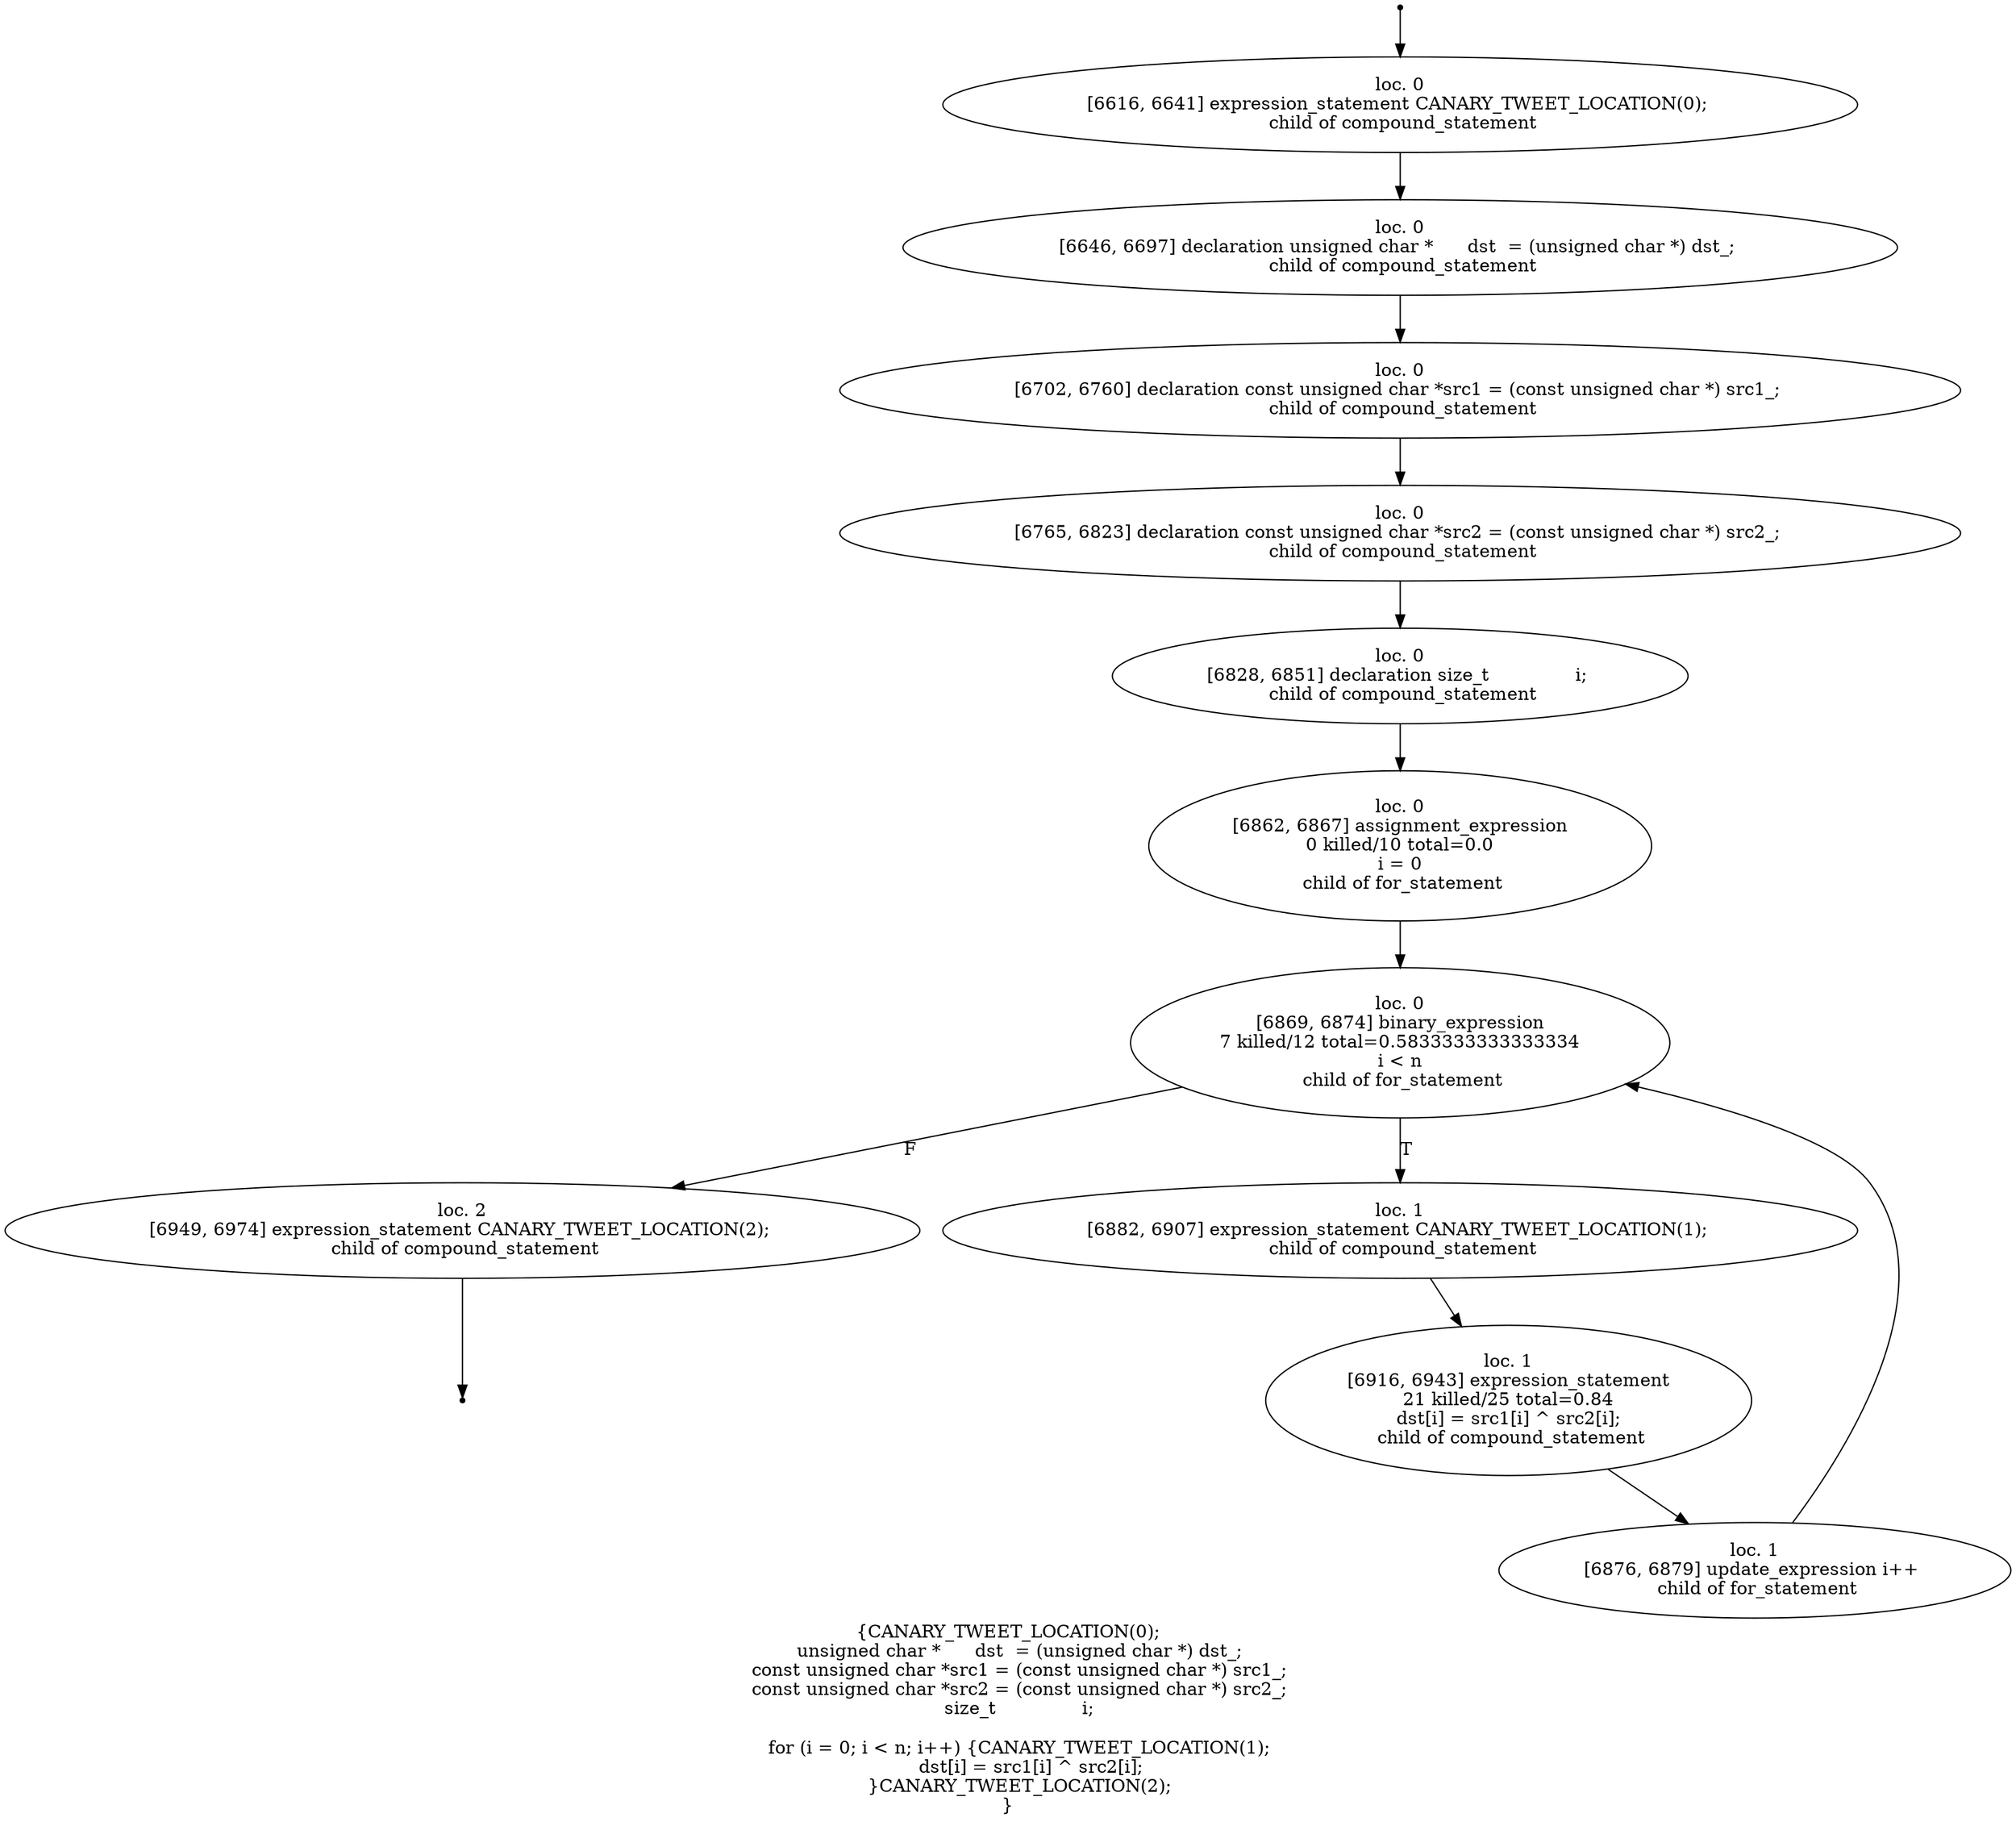 digraph mem_xor2_15 {
	initial [shape=point]
	initial -> "loc. 0
[6616, 6641] expression_statement CANARY_TWEET_LOCATION(0); 
 child of compound_statement"
	final [shape=point]
	"loc. 2
[6949, 6974] expression_statement CANARY_TWEET_LOCATION(2); 
 child of compound_statement" -> final
	"loc. 0
[6616, 6641] expression_statement CANARY_TWEET_LOCATION(0); 
 child of compound_statement"
	"loc. 0
[6616, 6641] expression_statement CANARY_TWEET_LOCATION(0); 
 child of compound_statement" -> "loc. 0
[6646, 6697] declaration unsigned char *      dst  = (unsigned char *) dst_; 
 child of compound_statement"
	"loc. 0
[6646, 6697] declaration unsigned char *      dst  = (unsigned char *) dst_; 
 child of compound_statement"
	"loc. 0
[6646, 6697] declaration unsigned char *      dst  = (unsigned char *) dst_; 
 child of compound_statement" -> "loc. 0
[6702, 6760] declaration const unsigned char *src1 = (const unsigned char *) src1_; 
 child of compound_statement"
	"loc. 0
[6702, 6760] declaration const unsigned char *src1 = (const unsigned char *) src1_; 
 child of compound_statement"
	"loc. 0
[6702, 6760] declaration const unsigned char *src1 = (const unsigned char *) src1_; 
 child of compound_statement" -> "loc. 0
[6765, 6823] declaration const unsigned char *src2 = (const unsigned char *) src2_; 
 child of compound_statement"
	"loc. 0
[6765, 6823] declaration const unsigned char *src2 = (const unsigned char *) src2_; 
 child of compound_statement"
	"loc. 0
[6765, 6823] declaration const unsigned char *src2 = (const unsigned char *) src2_; 
 child of compound_statement" -> "loc. 0
[6828, 6851] declaration size_t               i; 
 child of compound_statement"
	"loc. 0
[6828, 6851] declaration size_t               i; 
 child of compound_statement"
	"loc. 0
[6828, 6851] declaration size_t               i; 
 child of compound_statement" -> "loc. 0
[6862, 6867] assignment_expression
0 killed/10 total=0.0
 i = 0 
 child of for_statement"
	"loc. 0
[6862, 6867] assignment_expression
0 killed/10 total=0.0
 i = 0 
 child of for_statement"
	"loc. 0
[6862, 6867] assignment_expression
0 killed/10 total=0.0
 i = 0 
 child of for_statement" -> "loc. 0
[6869, 6874] binary_expression
7 killed/12 total=0.5833333333333334
 i < n 
 child of for_statement"
	"loc. 0
[6869, 6874] binary_expression
7 killed/12 total=0.5833333333333334
 i < n 
 child of for_statement"
	"loc. 0
[6869, 6874] binary_expression
7 killed/12 total=0.5833333333333334
 i < n 
 child of for_statement" -> "loc. 1
[6882, 6907] expression_statement CANARY_TWEET_LOCATION(1); 
 child of compound_statement" [label=T]
	"loc. 0
[6869, 6874] binary_expression
7 killed/12 total=0.5833333333333334
 i < n 
 child of for_statement" -> "loc. 2
[6949, 6974] expression_statement CANARY_TWEET_LOCATION(2); 
 child of compound_statement" [label=F]
	"loc. 1
[6882, 6907] expression_statement CANARY_TWEET_LOCATION(1); 
 child of compound_statement"
	"loc. 1
[6882, 6907] expression_statement CANARY_TWEET_LOCATION(1); 
 child of compound_statement" -> "loc. 1
[6916, 6943] expression_statement
21 killed/25 total=0.84
 dst[i] = src1[i] ^ src2[i]; 
 child of compound_statement"
	"loc. 2
[6949, 6974] expression_statement CANARY_TWEET_LOCATION(2); 
 child of compound_statement"
	"loc. 1
[6876, 6879] update_expression i++ 
 child of for_statement"
	"loc. 1
[6876, 6879] update_expression i++ 
 child of for_statement" -> "loc. 0
[6869, 6874] binary_expression
7 killed/12 total=0.5833333333333334
 i < n 
 child of for_statement"
	"loc. 1
[6916, 6943] expression_statement
21 killed/25 total=0.84
 dst[i] = src1[i] ^ src2[i]; 
 child of compound_statement"
	"loc. 1
[6916, 6943] expression_statement
21 killed/25 total=0.84
 dst[i] = src1[i] ^ src2[i]; 
 child of compound_statement" -> "loc. 1
[6876, 6879] update_expression i++ 
 child of for_statement"
	label="{CANARY_TWEET_LOCATION(0);
    unsigned char *      dst  = (unsigned char *) dst_;
    const unsigned char *src1 = (const unsigned char *) src1_;
    const unsigned char *src2 = (const unsigned char *) src2_;
    size_t               i;

    for (i = 0; i < n; i++) {CANARY_TWEET_LOCATION(1);
        dst[i] = src1[i] ^ src2[i];
    }CANARY_TWEET_LOCATION(2);
}"
}

